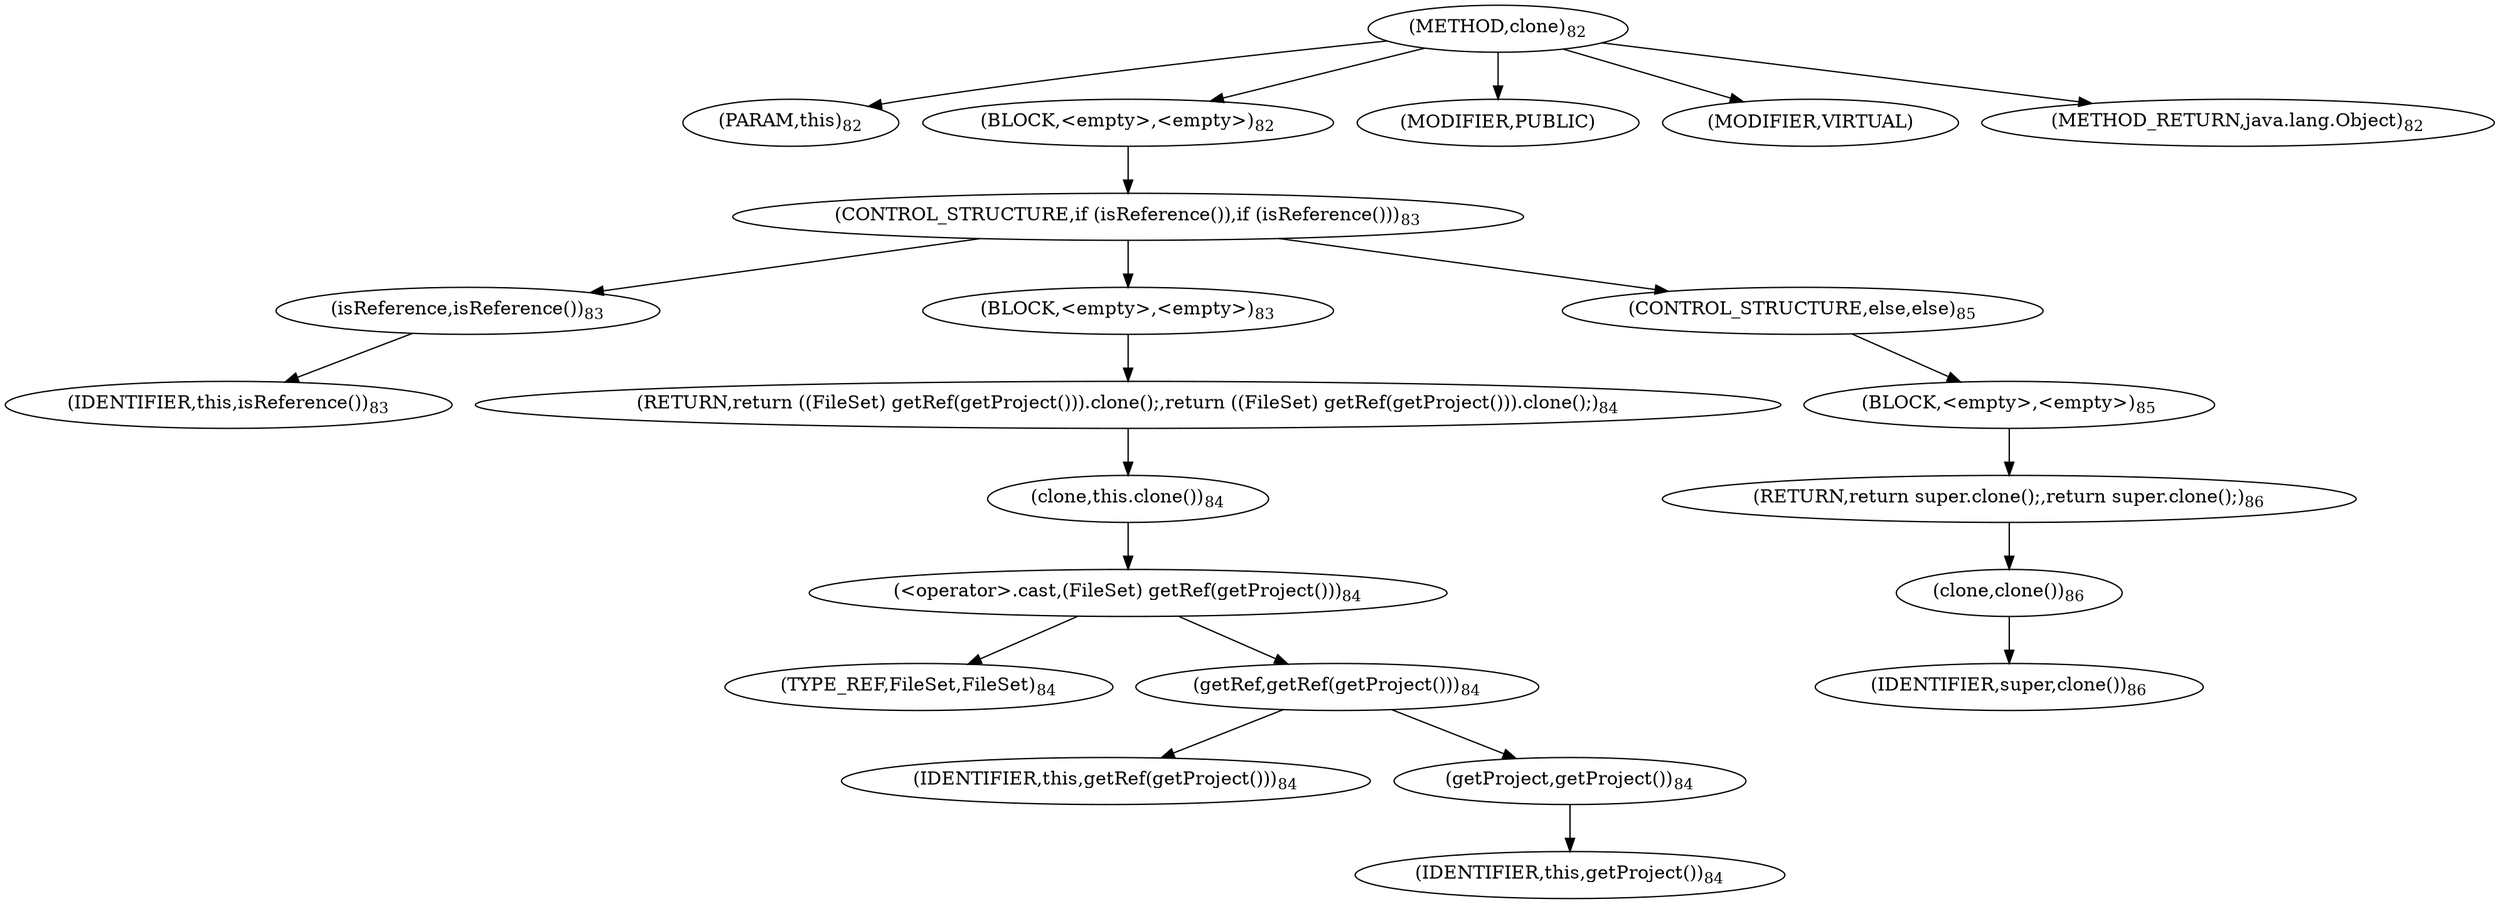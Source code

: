digraph "clone" {  
"28" [label = <(METHOD,clone)<SUB>82</SUB>> ]
"8" [label = <(PARAM,this)<SUB>82</SUB>> ]
"29" [label = <(BLOCK,&lt;empty&gt;,&lt;empty&gt;)<SUB>82</SUB>> ]
"30" [label = <(CONTROL_STRUCTURE,if (isReference()),if (isReference()))<SUB>83</SUB>> ]
"31" [label = <(isReference,isReference())<SUB>83</SUB>> ]
"7" [label = <(IDENTIFIER,this,isReference())<SUB>83</SUB>> ]
"32" [label = <(BLOCK,&lt;empty&gt;,&lt;empty&gt;)<SUB>83</SUB>> ]
"33" [label = <(RETURN,return ((FileSet) getRef(getProject())).clone();,return ((FileSet) getRef(getProject())).clone();)<SUB>84</SUB>> ]
"34" [label = <(clone,this.clone())<SUB>84</SUB>> ]
"35" [label = <(&lt;operator&gt;.cast,(FileSet) getRef(getProject()))<SUB>84</SUB>> ]
"36" [label = <(TYPE_REF,FileSet,FileSet)<SUB>84</SUB>> ]
"37" [label = <(getRef,getRef(getProject()))<SUB>84</SUB>> ]
"10" [label = <(IDENTIFIER,this,getRef(getProject()))<SUB>84</SUB>> ]
"38" [label = <(getProject,getProject())<SUB>84</SUB>> ]
"9" [label = <(IDENTIFIER,this,getProject())<SUB>84</SUB>> ]
"39" [label = <(CONTROL_STRUCTURE,else,else)<SUB>85</SUB>> ]
"40" [label = <(BLOCK,&lt;empty&gt;,&lt;empty&gt;)<SUB>85</SUB>> ]
"41" [label = <(RETURN,return super.clone();,return super.clone();)<SUB>86</SUB>> ]
"42" [label = <(clone,clone())<SUB>86</SUB>> ]
"43" [label = <(IDENTIFIER,super,clone())<SUB>86</SUB>> ]
"44" [label = <(MODIFIER,PUBLIC)> ]
"45" [label = <(MODIFIER,VIRTUAL)> ]
"46" [label = <(METHOD_RETURN,java.lang.Object)<SUB>82</SUB>> ]
  "28" -> "8" 
  "28" -> "29" 
  "28" -> "44" 
  "28" -> "45" 
  "28" -> "46" 
  "29" -> "30" 
  "30" -> "31" 
  "30" -> "32" 
  "30" -> "39" 
  "31" -> "7" 
  "32" -> "33" 
  "33" -> "34" 
  "34" -> "35" 
  "35" -> "36" 
  "35" -> "37" 
  "37" -> "10" 
  "37" -> "38" 
  "38" -> "9" 
  "39" -> "40" 
  "40" -> "41" 
  "41" -> "42" 
  "42" -> "43" 
}

